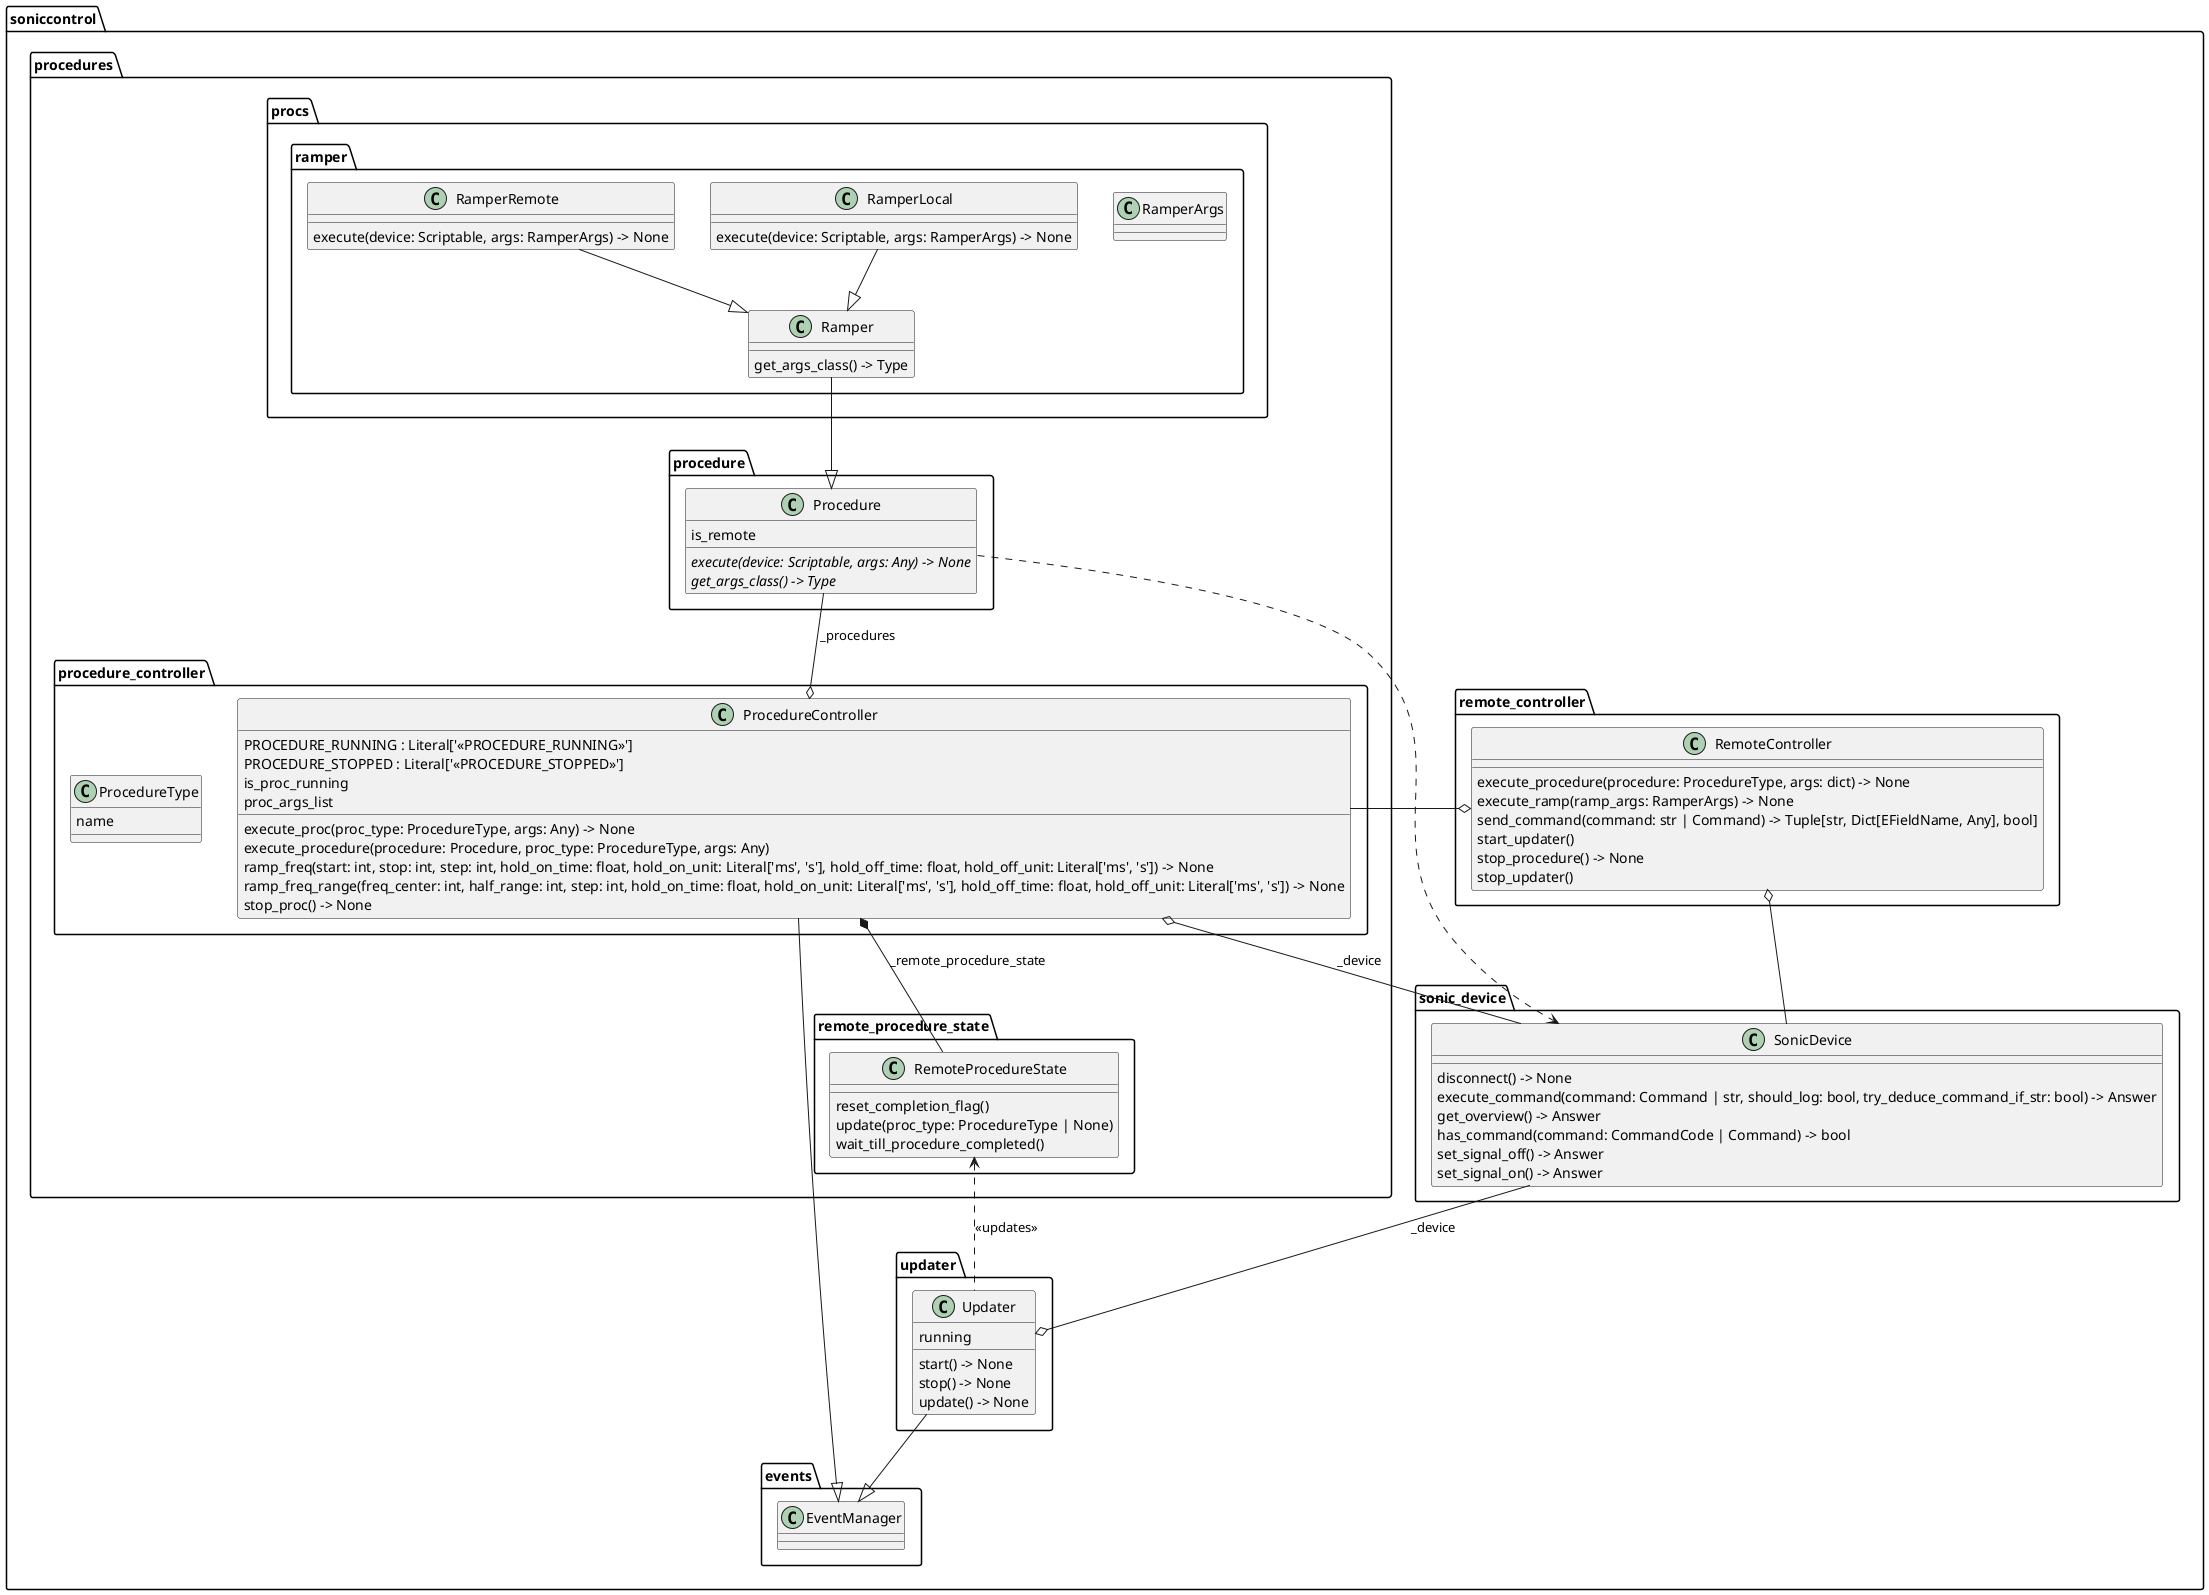 @startuml class_procedures

set separator . 
top to bottom direction


class "RemoteController" as soniccontrol.remote_controller.RemoteController {
  execute_procedure(procedure: ProcedureType, args: dict) -> None
  execute_ramp(ramp_args: RamperArgs) -> None
  send_command(command: str | Command) -> Tuple[str, Dict[EFieldName, Any], bool]
  start_updater()
  stop_procedure() -> None
  stop_updater()
}

class "ProcedureType" as soniccontrol.procedures.procedure_controller.ProcedureType {
  name
}

class "Procedure" as soniccontrol.procedures.procedure.Procedure {
  is_remote
  {abstract}execute(device: Scriptable, args: Any) -> None
  {abstract}get_args_class() -> Type
}

class "RemoteProcedureState" as soniccontrol.procedures.remote_procedure_state.RemoteProcedureState {
  reset_completion_flag()
  update(proc_type: ProcedureType | None)
  wait_till_procedure_completed()
}

class "ProcedureController" as soniccontrol.procedures.procedure_controller.ProcedureController {
  PROCEDURE_RUNNING : Literal['<<PROCEDURE_RUNNING>>']
  PROCEDURE_STOPPED : Literal['<<PROCEDURE_STOPPED>>']
  is_proc_running
  proc_args_list
  execute_proc(proc_type: ProcedureType, args: Any) -> None
  execute_procedure(procedure: Procedure, proc_type: ProcedureType, args: Any)
  ramp_freq(start: int, stop: int, step: int, hold_on_time: float, hold_on_unit: Literal['ms', 's'], hold_off_time: float, hold_off_unit: Literal['ms', 's']) -> None
  ramp_freq_range(freq_center: int, half_range: int, step: int, hold_on_time: float, hold_on_unit: Literal['ms', 's'], hold_off_time: float, hold_off_unit: Literal['ms', 's']) -> None
  stop_proc() -> None
}

class "Ramper" as soniccontrol.procedures.procs.ramper.Ramper {
  get_args_class() -> Type
}

class "RamperArgs" as soniccontrol.procedures.procs.ramper.RamperArgs {
}

class "RamperLocal" as soniccontrol.procedures.procs.ramper.RamperLocal {
  execute(device: Scriptable, args: RamperArgs) -> None
}

class "RamperRemote" as soniccontrol.procedures.procs.ramper.RamperRemote {
  execute(device: Scriptable, args: RamperArgs) -> None
}




class "SonicDevice" as soniccontrol.sonic_device.SonicDevice {
  disconnect() -> None
  execute_command(command: Command | str, should_log: bool, try_deduce_command_if_str: bool) -> Answer
  get_overview() -> Answer
  has_command(command: CommandCode | Command) -> bool
  set_signal_off() -> Answer
  set_signal_on() -> Answer
}

class "Updater" as soniccontrol.updater.Updater {
  running
  start() -> None
  stop() -> None
  update() -> None
}



soniccontrol.updater.Updater --|> soniccontrol.events.EventManager
soniccontrol.sonic_device.SonicDevice --o soniccontrol.updater.Updater : _device

soniccontrol.procedures.procedure_controller.ProcedureController -d-|> soniccontrol.events.EventManager
soniccontrol.procedures.procs.ramper.Ramper -d-|> soniccontrol.procedures.procedure.Procedure
soniccontrol.procedures.procs.ramper.RamperLocal -d-|> soniccontrol.procedures.procs.ramper.Ramper
soniccontrol.procedures.procs.ramper.RamperRemote -d-|> soniccontrol.procedures.procs.ramper.Ramper

soniccontrol.procedures.procedure_controller.ProcedureController o-u- soniccontrol.procedures.procedure.Procedure : _procedures
soniccontrol.sonic_device.SonicDevice -l-o soniccontrol.procedures.procedure_controller.ProcedureController : _device
soniccontrol.sonic_device.SonicDevice <.u. soniccontrol.procedures.procedure.Procedure

soniccontrol.procedures.remote_procedure_state.RemoteProcedureState -u-* soniccontrol.procedures.procedure_controller.ProcedureController : _remote_procedure_state
soniccontrol.updater.Updater .l.> soniccontrol.procedures.remote_procedure_state.RemoteProcedureState : <<updates>>


soniccontrol.remote_controller.RemoteController o-l- soniccontrol.procedures.procedure_controller.ProcedureController
soniccontrol.remote_controller.RemoteController o-d- soniccontrol.sonic_device.SonicDevice

@enduml
